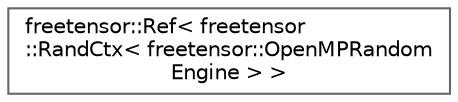 digraph "Graphical Class Hierarchy"
{
 // LATEX_PDF_SIZE
  bgcolor="transparent";
  edge [fontname=Helvetica,fontsize=10,labelfontname=Helvetica,labelfontsize=10];
  node [fontname=Helvetica,fontsize=10,shape=box,height=0.2,width=0.4];
  rankdir="LR";
  Node0 [label="freetensor::Ref\< freetensor\l::RandCtx\< freetensor::OpenMPRandom\lEngine \> \>",height=0.2,width=0.4,color="grey40", fillcolor="white", style="filled",URL="$classfreetensor_1_1Ref.html",tooltip=" "];
}
